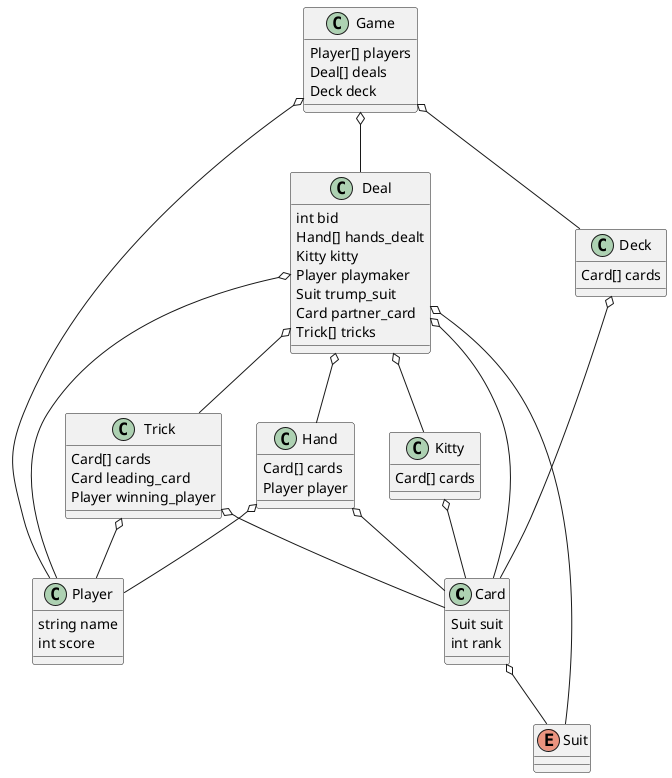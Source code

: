 @startuml
'https://plantuml.com/class-diagram

Card o-- Suit
Deal o-- Suit

Deck o-- Card
Hand o-- Card
Trick o-- Card
Kitty o-- Card

Hand o-- Player
Trick o-- Player

Deal o-- Trick
Deal o-- Kitty
Deal o-- Player
Deal o-- Card
Deal o-- Hand

Game o-- Deck
Game o-- Player
Game o-- Deal

enum Suit { }

class Card {
Suit suit
int rank
}

class Deck {
Card[] cards
}

class Hand {
Card[] cards
Player player
}

class Trick {
Card[] cards
Card leading_card
Player winning_player
}

class Kitty {
Card[] cards
}

class Player {
string name
int score
}

class Deal {
int bid
Hand[] hands_dealt
Kitty kitty
Player playmaker
Suit trump_suit
Card partner_card
Trick[] tricks
}

class Game {
Player[] players
Deal[] deals
Deck deck
}

@enduml